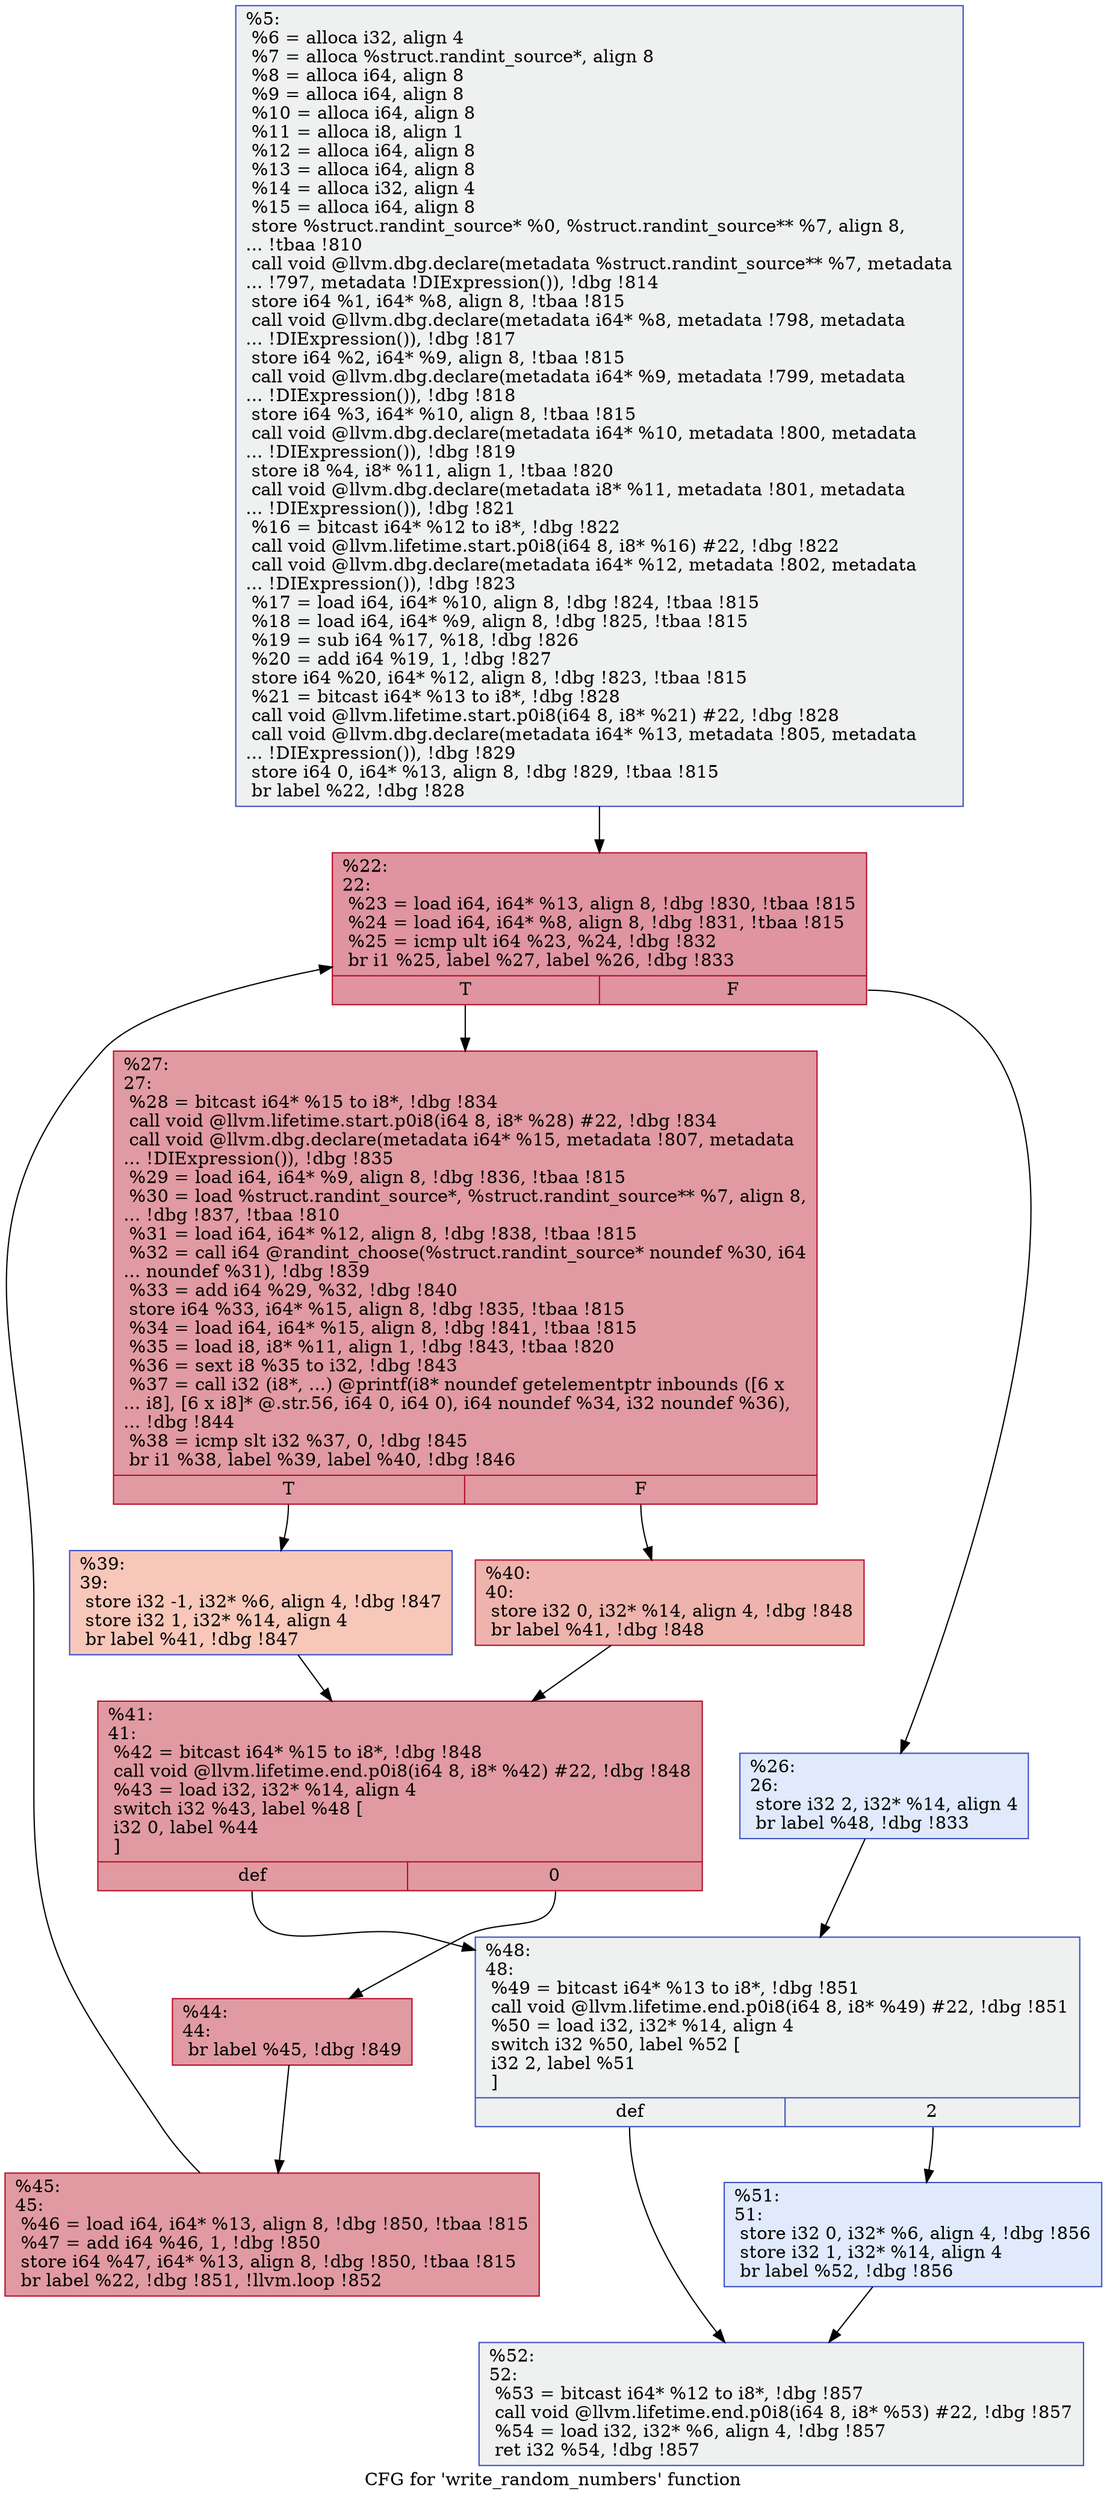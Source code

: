 digraph "CFG for 'write_random_numbers' function" {
	label="CFG for 'write_random_numbers' function";

	Node0x18b48b0 [shape=record,color="#3d50c3ff", style=filled, fillcolor="#dbdcde70",label="{%5:\l  %6 = alloca i32, align 4\l  %7 = alloca %struct.randint_source*, align 8\l  %8 = alloca i64, align 8\l  %9 = alloca i64, align 8\l  %10 = alloca i64, align 8\l  %11 = alloca i8, align 1\l  %12 = alloca i64, align 8\l  %13 = alloca i64, align 8\l  %14 = alloca i32, align 4\l  %15 = alloca i64, align 8\l  store %struct.randint_source* %0, %struct.randint_source** %7, align 8,\l... !tbaa !810\l  call void @llvm.dbg.declare(metadata %struct.randint_source** %7, metadata\l... !797, metadata !DIExpression()), !dbg !814\l  store i64 %1, i64* %8, align 8, !tbaa !815\l  call void @llvm.dbg.declare(metadata i64* %8, metadata !798, metadata\l... !DIExpression()), !dbg !817\l  store i64 %2, i64* %9, align 8, !tbaa !815\l  call void @llvm.dbg.declare(metadata i64* %9, metadata !799, metadata\l... !DIExpression()), !dbg !818\l  store i64 %3, i64* %10, align 8, !tbaa !815\l  call void @llvm.dbg.declare(metadata i64* %10, metadata !800, metadata\l... !DIExpression()), !dbg !819\l  store i8 %4, i8* %11, align 1, !tbaa !820\l  call void @llvm.dbg.declare(metadata i8* %11, metadata !801, metadata\l... !DIExpression()), !dbg !821\l  %16 = bitcast i64* %12 to i8*, !dbg !822\l  call void @llvm.lifetime.start.p0i8(i64 8, i8* %16) #22, !dbg !822\l  call void @llvm.dbg.declare(metadata i64* %12, metadata !802, metadata\l... !DIExpression()), !dbg !823\l  %17 = load i64, i64* %10, align 8, !dbg !824, !tbaa !815\l  %18 = load i64, i64* %9, align 8, !dbg !825, !tbaa !815\l  %19 = sub i64 %17, %18, !dbg !826\l  %20 = add i64 %19, 1, !dbg !827\l  store i64 %20, i64* %12, align 8, !dbg !823, !tbaa !815\l  %21 = bitcast i64* %13 to i8*, !dbg !828\l  call void @llvm.lifetime.start.p0i8(i64 8, i8* %21) #22, !dbg !828\l  call void @llvm.dbg.declare(metadata i64* %13, metadata !805, metadata\l... !DIExpression()), !dbg !829\l  store i64 0, i64* %13, align 8, !dbg !829, !tbaa !815\l  br label %22, !dbg !828\l}"];
	Node0x18b48b0 -> Node0x18b4970;
	Node0x18b4970 [shape=record,color="#b70d28ff", style=filled, fillcolor="#b70d2870",label="{%22:\l22:                                               \l  %23 = load i64, i64* %13, align 8, !dbg !830, !tbaa !815\l  %24 = load i64, i64* %8, align 8, !dbg !831, !tbaa !815\l  %25 = icmp ult i64 %23, %24, !dbg !832\l  br i1 %25, label %27, label %26, !dbg !833\l|{<s0>T|<s1>F}}"];
	Node0x18b4970:s0 -> Node0x18b4a10;
	Node0x18b4970:s1 -> Node0x18b49c0;
	Node0x18b49c0 [shape=record,color="#3d50c3ff", style=filled, fillcolor="#b9d0f970",label="{%26:\l26:                                               \l  store i32 2, i32* %14, align 4\l  br label %48, !dbg !833\l}"];
	Node0x18b49c0 -> Node0x18b4bf0;
	Node0x18b4a10 [shape=record,color="#b70d28ff", style=filled, fillcolor="#bb1b2c70",label="{%27:\l27:                                               \l  %28 = bitcast i64* %15 to i8*, !dbg !834\l  call void @llvm.lifetime.start.p0i8(i64 8, i8* %28) #22, !dbg !834\l  call void @llvm.dbg.declare(metadata i64* %15, metadata !807, metadata\l... !DIExpression()), !dbg !835\l  %29 = load i64, i64* %9, align 8, !dbg !836, !tbaa !815\l  %30 = load %struct.randint_source*, %struct.randint_source** %7, align 8,\l... !dbg !837, !tbaa !810\l  %31 = load i64, i64* %12, align 8, !dbg !838, !tbaa !815\l  %32 = call i64 @randint_choose(%struct.randint_source* noundef %30, i64\l... noundef %31), !dbg !839\l  %33 = add i64 %29, %32, !dbg !840\l  store i64 %33, i64* %15, align 8, !dbg !835, !tbaa !815\l  %34 = load i64, i64* %15, align 8, !dbg !841, !tbaa !815\l  %35 = load i8, i8* %11, align 1, !dbg !843, !tbaa !820\l  %36 = sext i8 %35 to i32, !dbg !843\l  %37 = call i32 (i8*, ...) @printf(i8* noundef getelementptr inbounds ([6 x\l... i8], [6 x i8]* @.str.56, i64 0, i64 0), i64 noundef %34, i32 noundef %36),\l... !dbg !844\l  %38 = icmp slt i32 %37, 0, !dbg !845\l  br i1 %38, label %39, label %40, !dbg !846\l|{<s0>T|<s1>F}}"];
	Node0x18b4a10:s0 -> Node0x18b4a60;
	Node0x18b4a10:s1 -> Node0x18b4ab0;
	Node0x18b4a60 [shape=record,color="#3d50c3ff", style=filled, fillcolor="#ec7f6370",label="{%39:\l39:                                               \l  store i32 -1, i32* %6, align 4, !dbg !847\l  store i32 1, i32* %14, align 4\l  br label %41, !dbg !847\l}"];
	Node0x18b4a60 -> Node0x18b4b00;
	Node0x18b4ab0 [shape=record,color="#b70d28ff", style=filled, fillcolor="#d6524470",label="{%40:\l40:                                               \l  store i32 0, i32* %14, align 4, !dbg !848\l  br label %41, !dbg !848\l}"];
	Node0x18b4ab0 -> Node0x18b4b00;
	Node0x18b4b00 [shape=record,color="#b70d28ff", style=filled, fillcolor="#bb1b2c70",label="{%41:\l41:                                               \l  %42 = bitcast i64* %15 to i8*, !dbg !848\l  call void @llvm.lifetime.end.p0i8(i64 8, i8* %42) #22, !dbg !848\l  %43 = load i32, i32* %14, align 4\l  switch i32 %43, label %48 [\l    i32 0, label %44\l  ]\l|{<s0>def|<s1>0}}"];
	Node0x18b4b00:s0 -> Node0x18b4bf0;
	Node0x18b4b00:s1 -> Node0x18b4b50;
	Node0x18b4b50 [shape=record,color="#b70d28ff", style=filled, fillcolor="#bb1b2c70",label="{%44:\l44:                                               \l  br label %45, !dbg !849\l}"];
	Node0x18b4b50 -> Node0x18b4ba0;
	Node0x18b4ba0 [shape=record,color="#b70d28ff", style=filled, fillcolor="#bb1b2c70",label="{%45:\l45:                                               \l  %46 = load i64, i64* %13, align 8, !dbg !850, !tbaa !815\l  %47 = add i64 %46, 1, !dbg !850\l  store i64 %47, i64* %13, align 8, !dbg !850, !tbaa !815\l  br label %22, !dbg !851, !llvm.loop !852\l}"];
	Node0x18b4ba0 -> Node0x18b4970;
	Node0x18b4bf0 [shape=record,color="#3d50c3ff", style=filled, fillcolor="#dbdcde70",label="{%48:\l48:                                               \l  %49 = bitcast i64* %13 to i8*, !dbg !851\l  call void @llvm.lifetime.end.p0i8(i64 8, i8* %49) #22, !dbg !851\l  %50 = load i32, i32* %14, align 4\l  switch i32 %50, label %52 [\l    i32 2, label %51\l  ]\l|{<s0>def|<s1>2}}"];
	Node0x18b4bf0:s0 -> Node0x18b4c90;
	Node0x18b4bf0:s1 -> Node0x18b4c40;
	Node0x18b4c40 [shape=record,color="#3d50c3ff", style=filled, fillcolor="#b9d0f970",label="{%51:\l51:                                               \l  store i32 0, i32* %6, align 4, !dbg !856\l  store i32 1, i32* %14, align 4\l  br label %52, !dbg !856\l}"];
	Node0x18b4c40 -> Node0x18b4c90;
	Node0x18b4c90 [shape=record,color="#3d50c3ff", style=filled, fillcolor="#dbdcde70",label="{%52:\l52:                                               \l  %53 = bitcast i64* %12 to i8*, !dbg !857\l  call void @llvm.lifetime.end.p0i8(i64 8, i8* %53) #22, !dbg !857\l  %54 = load i32, i32* %6, align 4, !dbg !857\l  ret i32 %54, !dbg !857\l}"];
}
